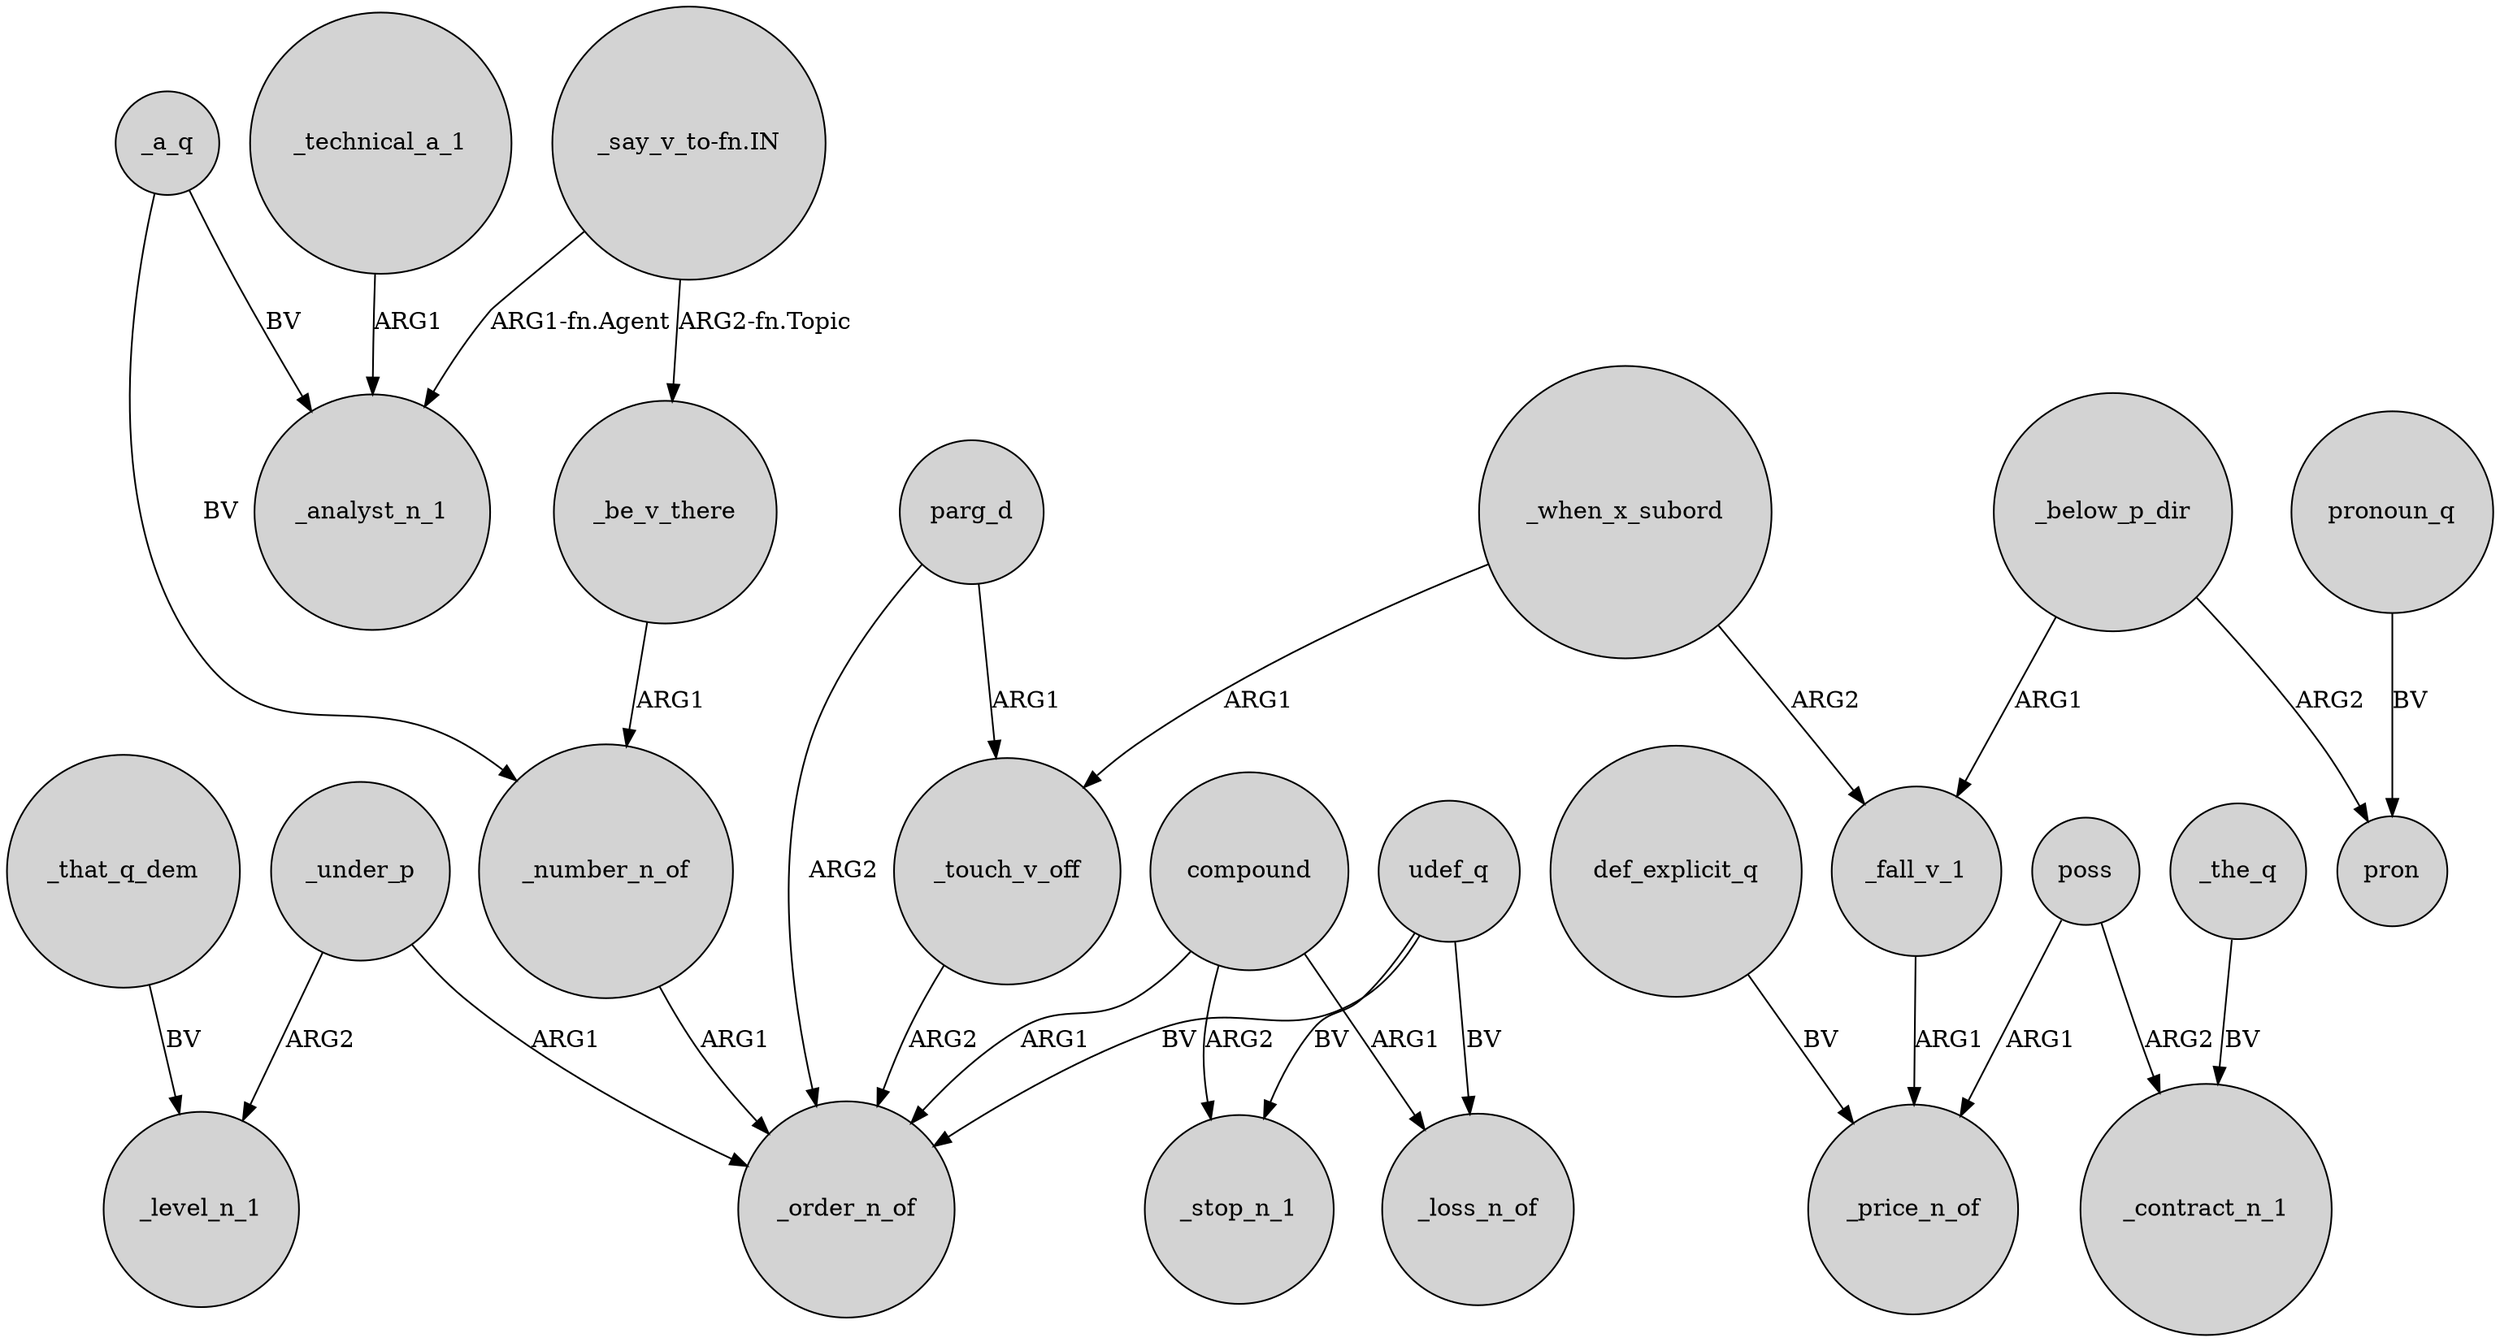 digraph {
	node [shape=circle style=filled]
	_that_q_dem -> _level_n_1 [label=BV]
	_technical_a_1 -> _analyst_n_1 [label=ARG1]
	poss -> _price_n_of [label=ARG1]
	_a_q -> _number_n_of [label=BV]
	udef_q -> _order_n_of [label=BV]
	parg_d -> _touch_v_off [label=ARG1]
	_when_x_subord -> _touch_v_off [label=ARG1]
	udef_q -> _stop_n_1 [label=BV]
	_under_p -> _order_n_of [label=ARG1]
	parg_d -> _order_n_of [label=ARG2]
	def_explicit_q -> _price_n_of [label=BV]
	pronoun_q -> pron [label=BV]
	_the_q -> _contract_n_1 [label=BV]
	_under_p -> _level_n_1 [label=ARG2]
	compound -> _order_n_of [label=ARG1]
	compound -> _stop_n_1 [label=ARG2]
	"_say_v_to-fn.IN" -> _analyst_n_1 [label="ARG1-fn.Agent"]
	poss -> _contract_n_1 [label=ARG2]
	"_say_v_to-fn.IN" -> _be_v_there [label="ARG2-fn.Topic"]
	_below_p_dir -> pron [label=ARG2]
	_touch_v_off -> _order_n_of [label=ARG2]
	_number_n_of -> _order_n_of [label=ARG1]
	compound -> _loss_n_of [label=ARG1]
	_a_q -> _analyst_n_1 [label=BV]
	_be_v_there -> _number_n_of [label=ARG1]
	_fall_v_1 -> _price_n_of [label=ARG1]
	_below_p_dir -> _fall_v_1 [label=ARG1]
	udef_q -> _loss_n_of [label=BV]
	_when_x_subord -> _fall_v_1 [label=ARG2]
}
